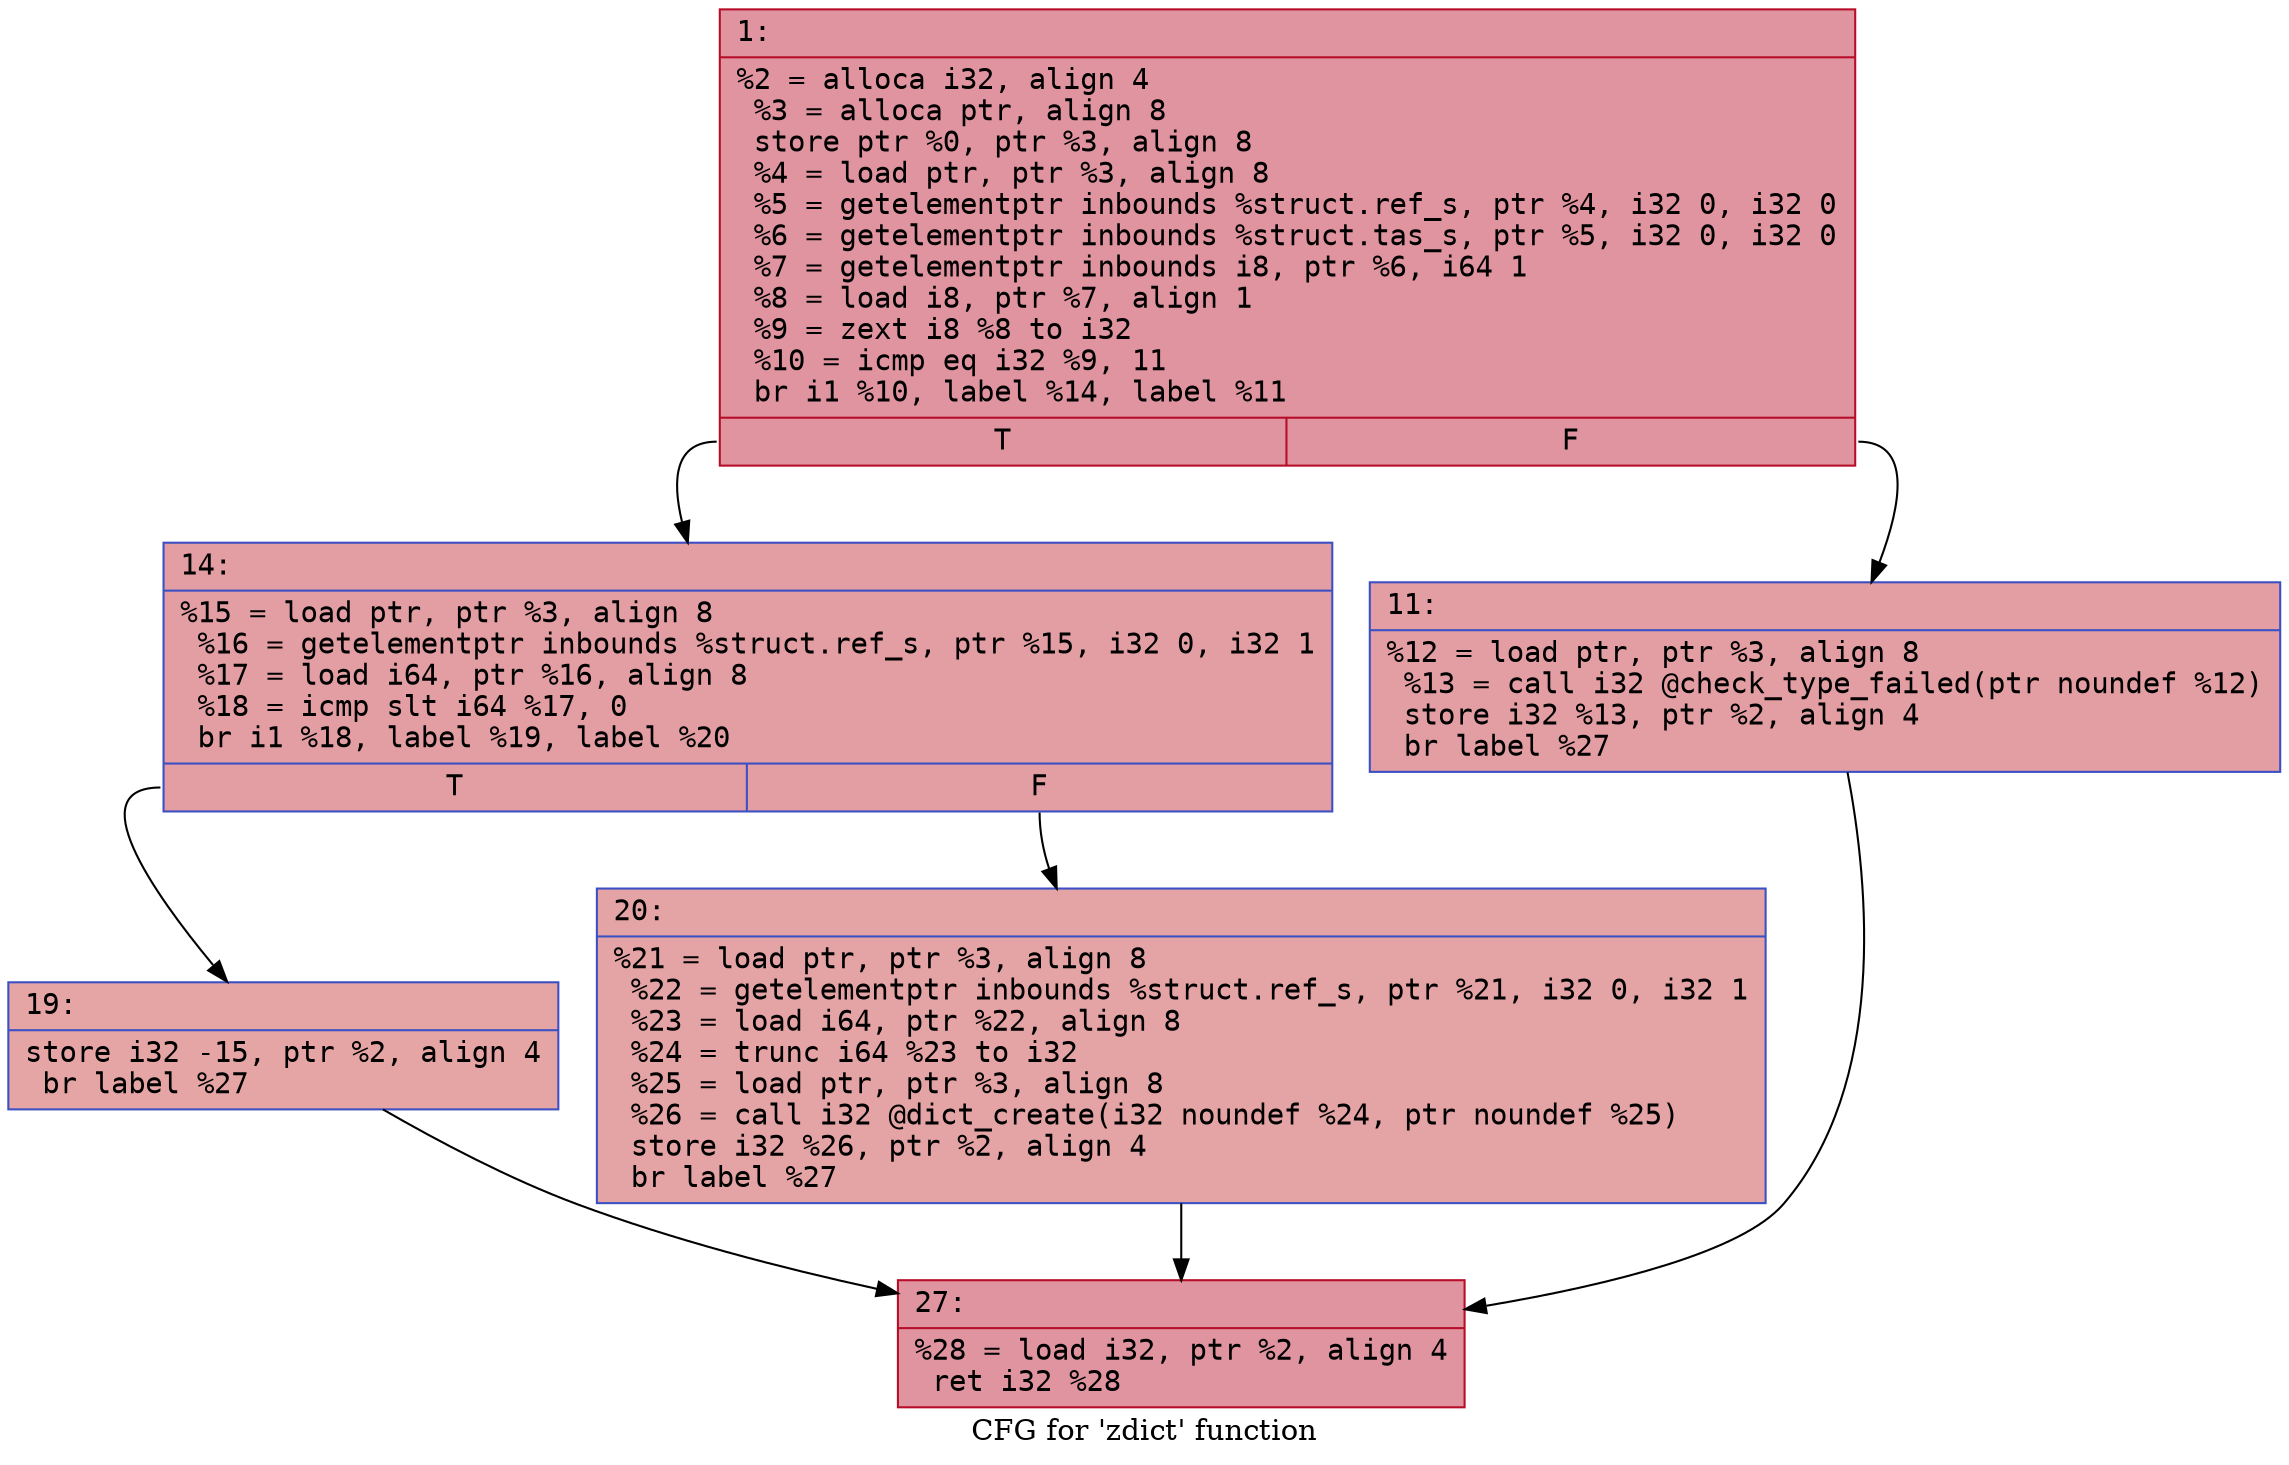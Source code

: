 digraph "CFG for 'zdict' function" {
	label="CFG for 'zdict' function";

	Node0x600003c060d0 [shape=record,color="#b70d28ff", style=filled, fillcolor="#b70d2870" fontname="Courier",label="{1:\l|  %2 = alloca i32, align 4\l  %3 = alloca ptr, align 8\l  store ptr %0, ptr %3, align 8\l  %4 = load ptr, ptr %3, align 8\l  %5 = getelementptr inbounds %struct.ref_s, ptr %4, i32 0, i32 0\l  %6 = getelementptr inbounds %struct.tas_s, ptr %5, i32 0, i32 0\l  %7 = getelementptr inbounds i8, ptr %6, i64 1\l  %8 = load i8, ptr %7, align 1\l  %9 = zext i8 %8 to i32\l  %10 = icmp eq i32 %9, 11\l  br i1 %10, label %14, label %11\l|{<s0>T|<s1>F}}"];
	Node0x600003c060d0:s0 -> Node0x600003c06170[tooltip="1 -> 14\nProbability 50.00%" ];
	Node0x600003c060d0:s1 -> Node0x600003c06120[tooltip="1 -> 11\nProbability 50.00%" ];
	Node0x600003c06120 [shape=record,color="#3d50c3ff", style=filled, fillcolor="#be242e70" fontname="Courier",label="{11:\l|  %12 = load ptr, ptr %3, align 8\l  %13 = call i32 @check_type_failed(ptr noundef %12)\l  store i32 %13, ptr %2, align 4\l  br label %27\l}"];
	Node0x600003c06120 -> Node0x600003c06260[tooltip="11 -> 27\nProbability 100.00%" ];
	Node0x600003c06170 [shape=record,color="#3d50c3ff", style=filled, fillcolor="#be242e70" fontname="Courier",label="{14:\l|  %15 = load ptr, ptr %3, align 8\l  %16 = getelementptr inbounds %struct.ref_s, ptr %15, i32 0, i32 1\l  %17 = load i64, ptr %16, align 8\l  %18 = icmp slt i64 %17, 0\l  br i1 %18, label %19, label %20\l|{<s0>T|<s1>F}}"];
	Node0x600003c06170:s0 -> Node0x600003c061c0[tooltip="14 -> 19\nProbability 37.50%" ];
	Node0x600003c06170:s1 -> Node0x600003c06210[tooltip="14 -> 20\nProbability 62.50%" ];
	Node0x600003c061c0 [shape=record,color="#3d50c3ff", style=filled, fillcolor="#c5333470" fontname="Courier",label="{19:\l|  store i32 -15, ptr %2, align 4\l  br label %27\l}"];
	Node0x600003c061c0 -> Node0x600003c06260[tooltip="19 -> 27\nProbability 100.00%" ];
	Node0x600003c06210 [shape=record,color="#3d50c3ff", style=filled, fillcolor="#c32e3170" fontname="Courier",label="{20:\l|  %21 = load ptr, ptr %3, align 8\l  %22 = getelementptr inbounds %struct.ref_s, ptr %21, i32 0, i32 1\l  %23 = load i64, ptr %22, align 8\l  %24 = trunc i64 %23 to i32\l  %25 = load ptr, ptr %3, align 8\l  %26 = call i32 @dict_create(i32 noundef %24, ptr noundef %25)\l  store i32 %26, ptr %2, align 4\l  br label %27\l}"];
	Node0x600003c06210 -> Node0x600003c06260[tooltip="20 -> 27\nProbability 100.00%" ];
	Node0x600003c06260 [shape=record,color="#b70d28ff", style=filled, fillcolor="#b70d2870" fontname="Courier",label="{27:\l|  %28 = load i32, ptr %2, align 4\l  ret i32 %28\l}"];
}

